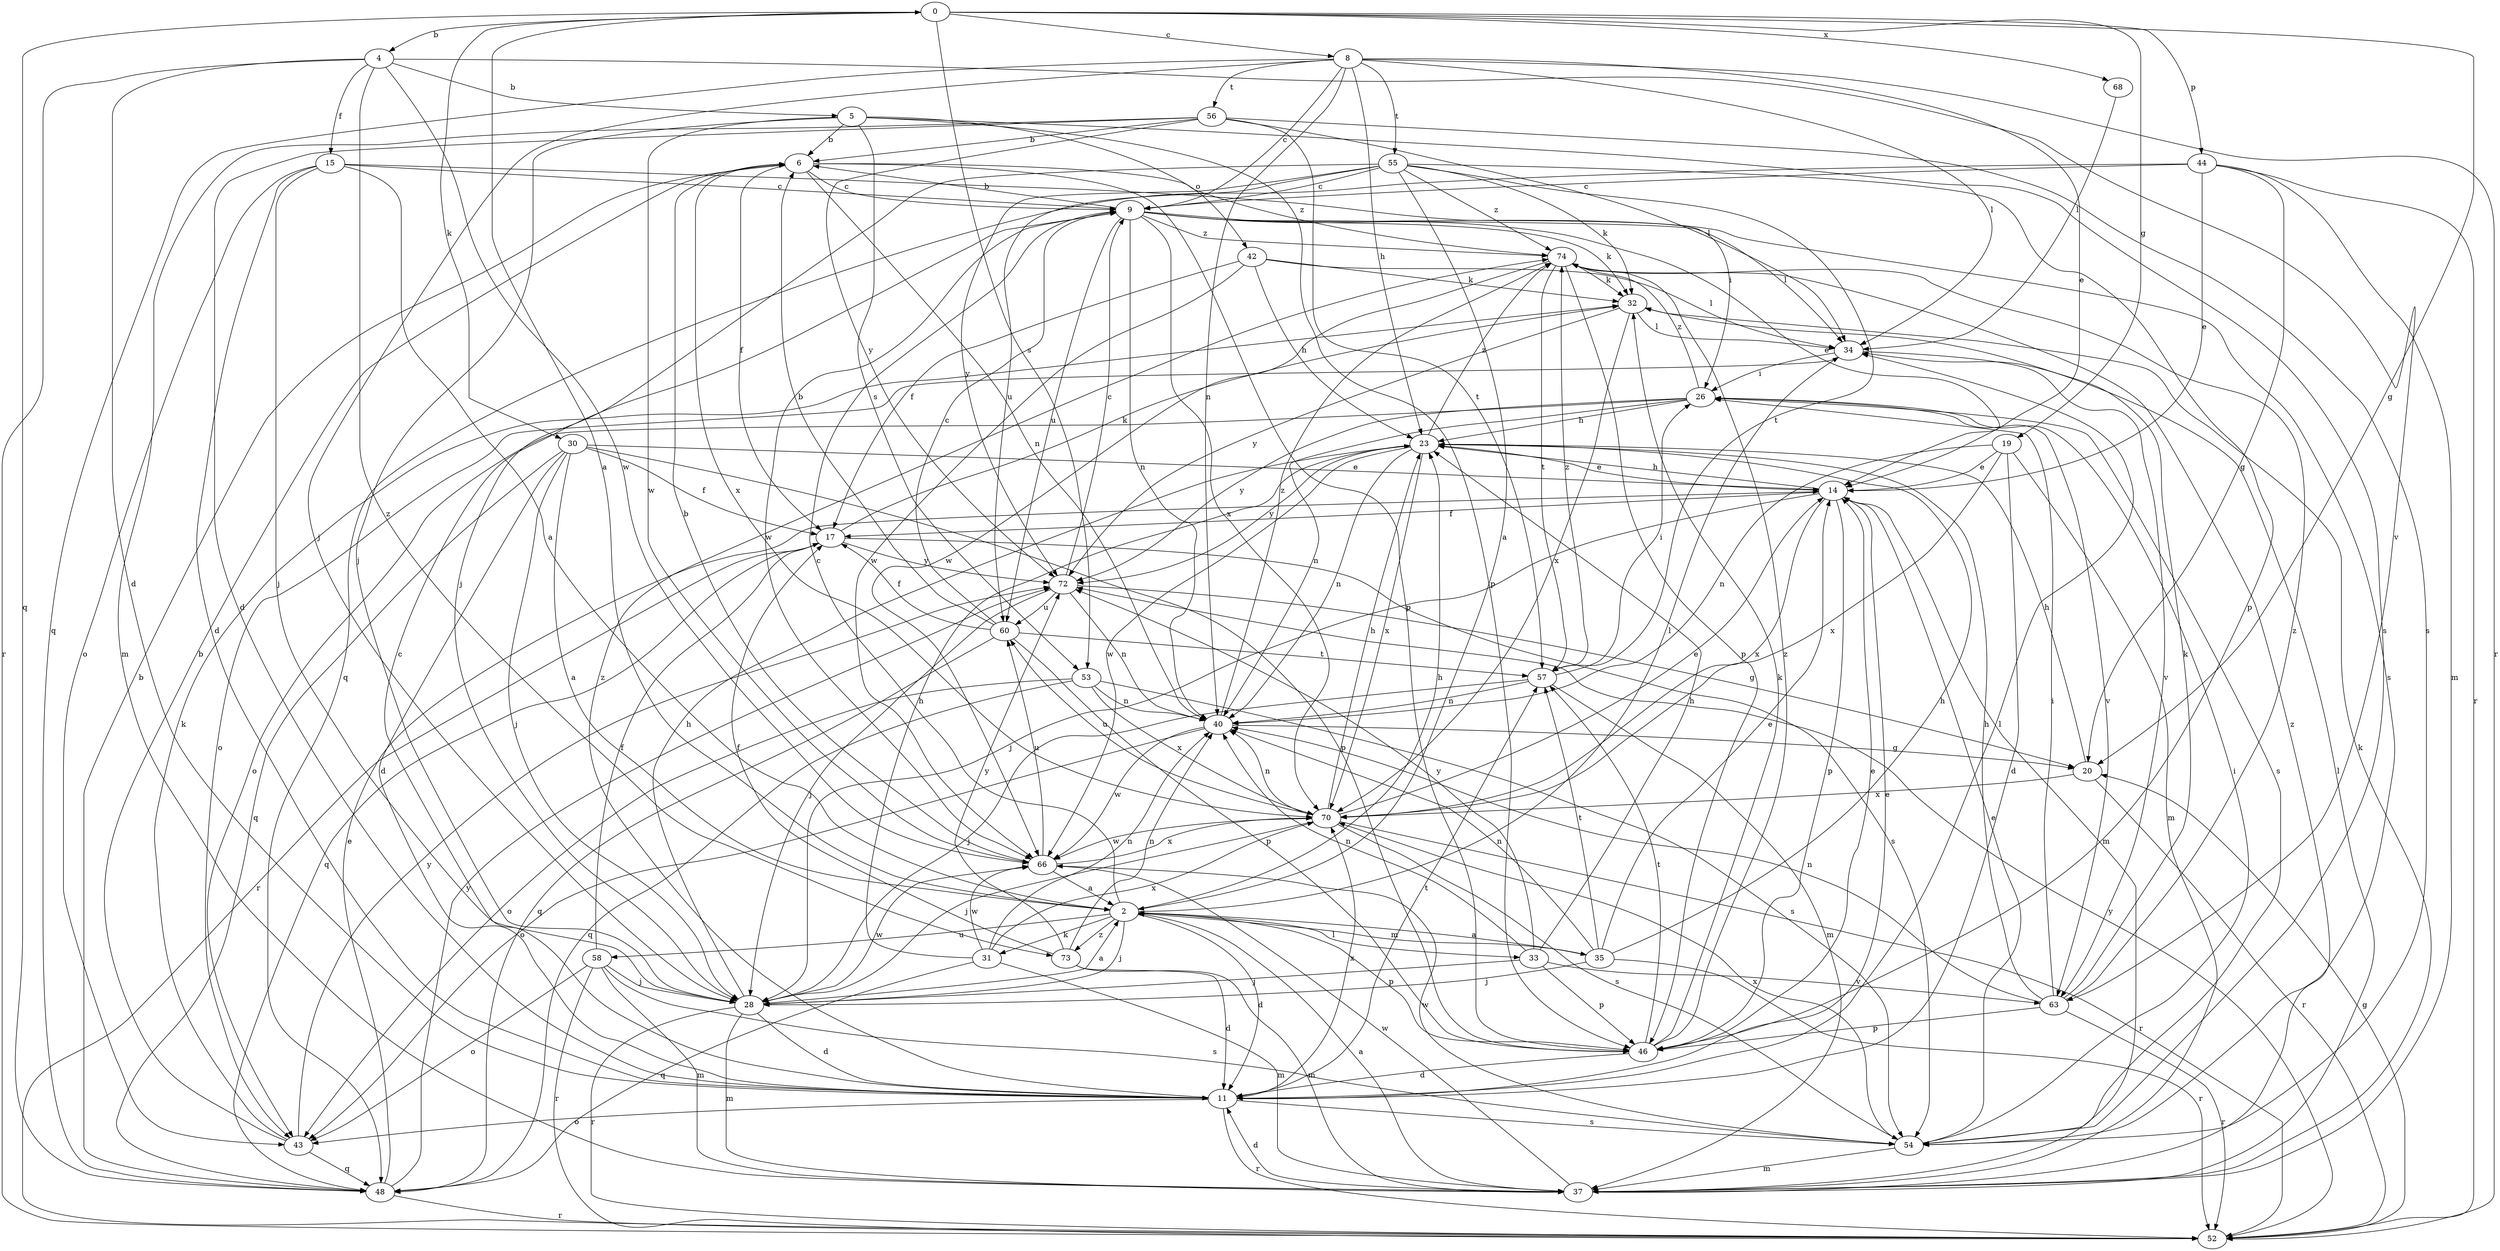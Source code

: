 strict digraph  {
0;
2;
4;
5;
6;
8;
9;
11;
14;
15;
17;
19;
20;
23;
26;
28;
30;
31;
32;
33;
34;
35;
37;
40;
42;
43;
44;
46;
48;
52;
53;
54;
55;
56;
57;
58;
60;
63;
66;
68;
70;
72;
73;
74;
0 -> 4  [label=b];
0 -> 8  [label=c];
0 -> 19  [label=g];
0 -> 20  [label=g];
0 -> 30  [label=k];
0 -> 44  [label=p];
0 -> 48  [label=q];
0 -> 53  [label=s];
0 -> 68  [label=x];
2 -> 0  [label=a];
2 -> 9  [label=c];
2 -> 11  [label=d];
2 -> 23  [label=h];
2 -> 28  [label=j];
2 -> 31  [label=k];
2 -> 33  [label=l];
2 -> 34  [label=l];
2 -> 35  [label=m];
2 -> 46  [label=p];
2 -> 58  [label=u];
2 -> 73  [label=z];
4 -> 5  [label=b];
4 -> 11  [label=d];
4 -> 15  [label=f];
4 -> 52  [label=r];
4 -> 63  [label=v];
4 -> 66  [label=w];
4 -> 73  [label=z];
5 -> 6  [label=b];
5 -> 28  [label=j];
5 -> 42  [label=o];
5 -> 46  [label=p];
5 -> 53  [label=s];
5 -> 54  [label=s];
5 -> 66  [label=w];
6 -> 9  [label=c];
6 -> 17  [label=f];
6 -> 40  [label=n];
6 -> 46  [label=p];
6 -> 70  [label=x];
6 -> 74  [label=z];
8 -> 9  [label=c];
8 -> 14  [label=e];
8 -> 23  [label=h];
8 -> 28  [label=j];
8 -> 34  [label=l];
8 -> 40  [label=n];
8 -> 48  [label=q];
8 -> 52  [label=r];
8 -> 55  [label=t];
8 -> 56  [label=t];
9 -> 6  [label=b];
9 -> 14  [label=e];
9 -> 32  [label=k];
9 -> 34  [label=l];
9 -> 40  [label=n];
9 -> 54  [label=s];
9 -> 60  [label=u];
9 -> 66  [label=w];
9 -> 70  [label=x];
9 -> 74  [label=z];
11 -> 9  [label=c];
11 -> 14  [label=e];
11 -> 34  [label=l];
11 -> 43  [label=o];
11 -> 52  [label=r];
11 -> 54  [label=s];
11 -> 57  [label=t];
11 -> 70  [label=x];
11 -> 74  [label=z];
14 -> 17  [label=f];
14 -> 23  [label=h];
14 -> 28  [label=j];
14 -> 37  [label=m];
14 -> 46  [label=p];
14 -> 70  [label=x];
15 -> 2  [label=a];
15 -> 9  [label=c];
15 -> 11  [label=d];
15 -> 26  [label=i];
15 -> 28  [label=j];
15 -> 43  [label=o];
17 -> 32  [label=k];
17 -> 48  [label=q];
17 -> 52  [label=r];
17 -> 54  [label=s];
17 -> 72  [label=y];
19 -> 11  [label=d];
19 -> 14  [label=e];
19 -> 37  [label=m];
19 -> 40  [label=n];
19 -> 70  [label=x];
20 -> 23  [label=h];
20 -> 52  [label=r];
20 -> 70  [label=x];
23 -> 14  [label=e];
23 -> 40  [label=n];
23 -> 66  [label=w];
23 -> 70  [label=x];
23 -> 72  [label=y];
23 -> 74  [label=z];
26 -> 23  [label=h];
26 -> 40  [label=n];
26 -> 43  [label=o];
26 -> 54  [label=s];
26 -> 63  [label=v];
26 -> 72  [label=y];
26 -> 74  [label=z];
28 -> 2  [label=a];
28 -> 11  [label=d];
28 -> 23  [label=h];
28 -> 37  [label=m];
28 -> 52  [label=r];
28 -> 66  [label=w];
30 -> 2  [label=a];
30 -> 11  [label=d];
30 -> 14  [label=e];
30 -> 17  [label=f];
30 -> 28  [label=j];
30 -> 46  [label=p];
30 -> 48  [label=q];
31 -> 23  [label=h];
31 -> 37  [label=m];
31 -> 40  [label=n];
31 -> 48  [label=q];
31 -> 66  [label=w];
31 -> 70  [label=x];
32 -> 34  [label=l];
32 -> 70  [label=x];
32 -> 72  [label=y];
33 -> 23  [label=h];
33 -> 28  [label=j];
33 -> 40  [label=n];
33 -> 46  [label=p];
33 -> 63  [label=v];
33 -> 72  [label=y];
34 -> 26  [label=i];
34 -> 43  [label=o];
34 -> 63  [label=v];
35 -> 2  [label=a];
35 -> 14  [label=e];
35 -> 23  [label=h];
35 -> 28  [label=j];
35 -> 40  [label=n];
35 -> 52  [label=r];
35 -> 57  [label=t];
37 -> 2  [label=a];
37 -> 11  [label=d];
37 -> 32  [label=k];
37 -> 34  [label=l];
37 -> 66  [label=w];
37 -> 74  [label=z];
40 -> 20  [label=g];
40 -> 43  [label=o];
40 -> 66  [label=w];
40 -> 74  [label=z];
42 -> 17  [label=f];
42 -> 23  [label=h];
42 -> 32  [label=k];
42 -> 34  [label=l];
42 -> 66  [label=w];
43 -> 6  [label=b];
43 -> 32  [label=k];
43 -> 48  [label=q];
43 -> 72  [label=y];
44 -> 9  [label=c];
44 -> 14  [label=e];
44 -> 20  [label=g];
44 -> 37  [label=m];
44 -> 48  [label=q];
44 -> 52  [label=r];
46 -> 11  [label=d];
46 -> 14  [label=e];
46 -> 32  [label=k];
46 -> 57  [label=t];
46 -> 74  [label=z];
48 -> 6  [label=b];
48 -> 14  [label=e];
48 -> 52  [label=r];
48 -> 72  [label=y];
52 -> 20  [label=g];
52 -> 72  [label=y];
53 -> 40  [label=n];
53 -> 43  [label=o];
53 -> 48  [label=q];
53 -> 54  [label=s];
53 -> 70  [label=x];
54 -> 14  [label=e];
54 -> 26  [label=i];
54 -> 37  [label=m];
54 -> 66  [label=w];
54 -> 70  [label=x];
55 -> 2  [label=a];
55 -> 9  [label=c];
55 -> 28  [label=j];
55 -> 32  [label=k];
55 -> 46  [label=p];
55 -> 57  [label=t];
55 -> 60  [label=u];
55 -> 72  [label=y];
55 -> 74  [label=z];
56 -> 6  [label=b];
56 -> 11  [label=d];
56 -> 34  [label=l];
56 -> 37  [label=m];
56 -> 54  [label=s];
56 -> 57  [label=t];
56 -> 72  [label=y];
57 -> 26  [label=i];
57 -> 28  [label=j];
57 -> 37  [label=m];
57 -> 40  [label=n];
57 -> 74  [label=z];
58 -> 17  [label=f];
58 -> 28  [label=j];
58 -> 37  [label=m];
58 -> 43  [label=o];
58 -> 52  [label=r];
58 -> 54  [label=s];
60 -> 6  [label=b];
60 -> 9  [label=c];
60 -> 17  [label=f];
60 -> 46  [label=p];
60 -> 48  [label=q];
60 -> 57  [label=t];
63 -> 23  [label=h];
63 -> 26  [label=i];
63 -> 32  [label=k];
63 -> 40  [label=n];
63 -> 46  [label=p];
63 -> 52  [label=r];
63 -> 74  [label=z];
66 -> 2  [label=a];
66 -> 6  [label=b];
66 -> 60  [label=u];
66 -> 70  [label=x];
68 -> 34  [label=l];
70 -> 14  [label=e];
70 -> 23  [label=h];
70 -> 28  [label=j];
70 -> 40  [label=n];
70 -> 52  [label=r];
70 -> 54  [label=s];
70 -> 60  [label=u];
70 -> 66  [label=w];
72 -> 9  [label=c];
72 -> 20  [label=g];
72 -> 28  [label=j];
72 -> 40  [label=n];
72 -> 60  [label=u];
73 -> 11  [label=d];
73 -> 17  [label=f];
73 -> 37  [label=m];
73 -> 40  [label=n];
73 -> 72  [label=y];
74 -> 32  [label=k];
74 -> 46  [label=p];
74 -> 57  [label=t];
74 -> 66  [label=w];
}
